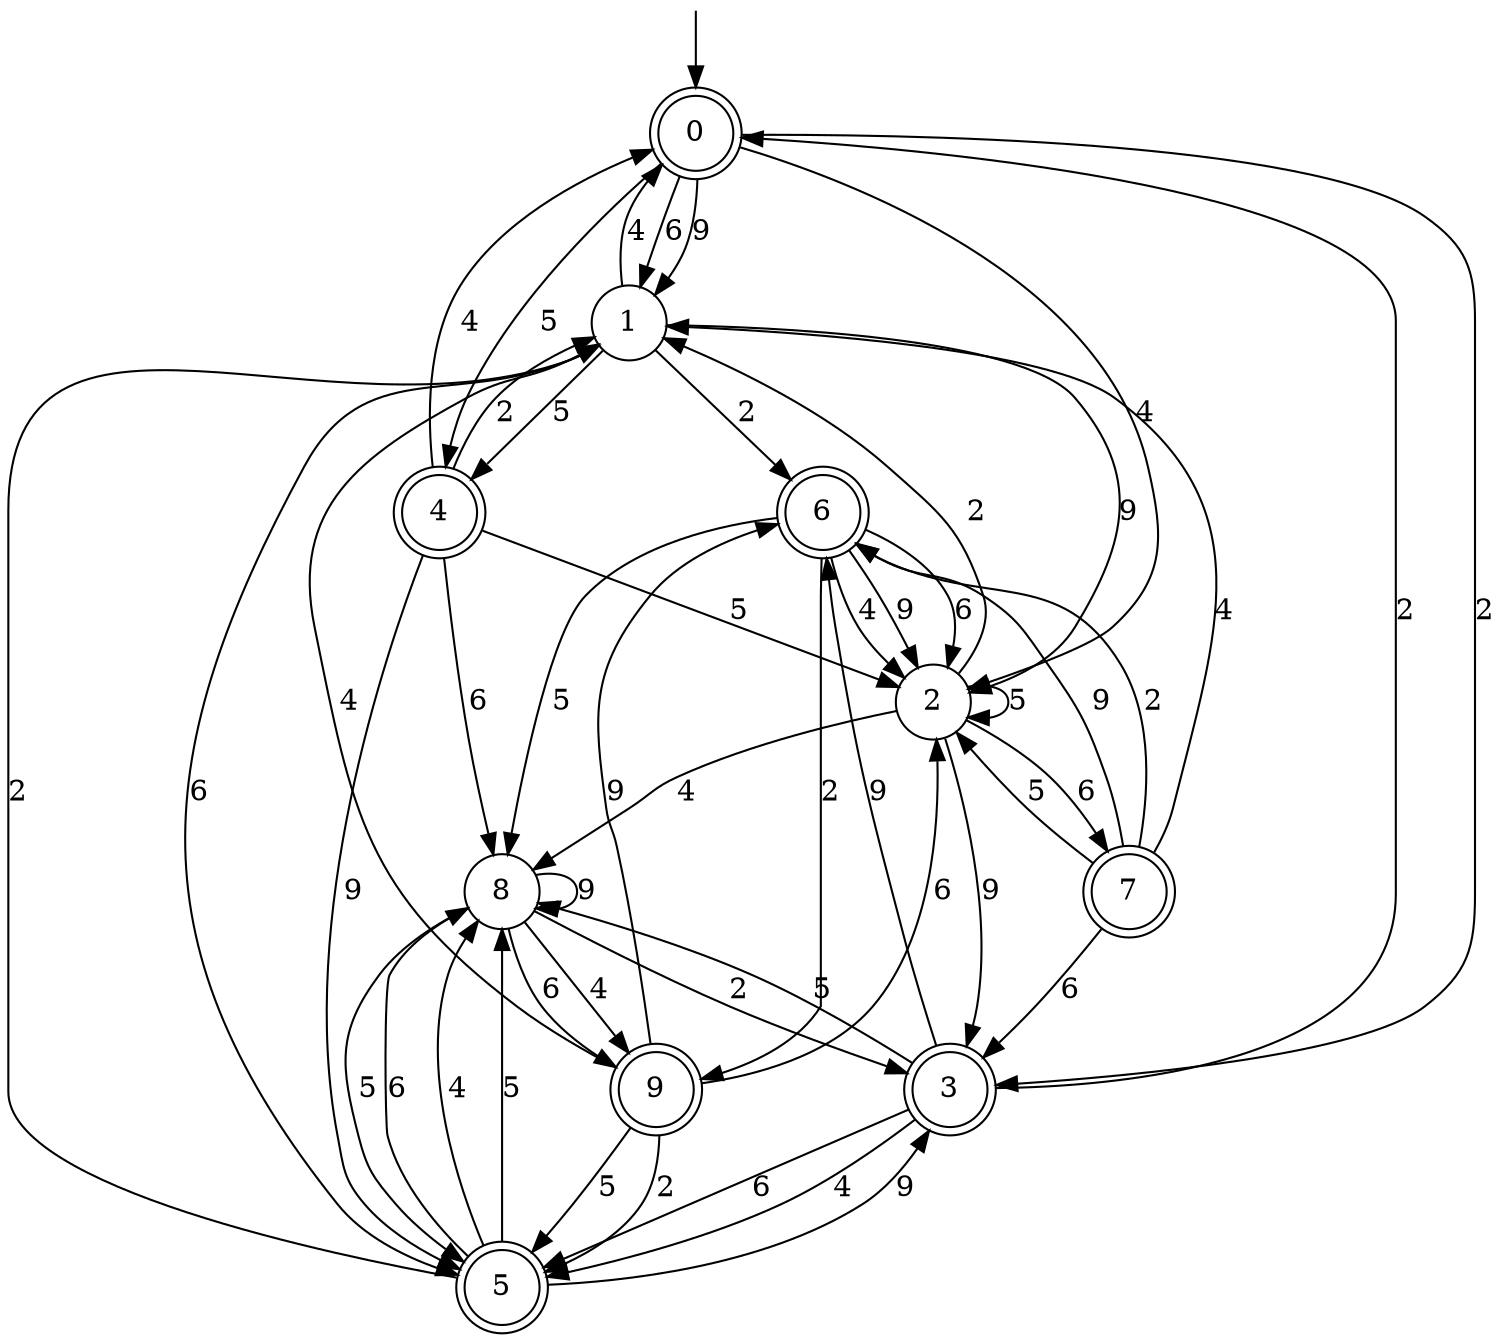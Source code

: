digraph g {

	s0 [shape="doublecircle" label="0"];
	s1 [shape="circle" label="1"];
	s2 [shape="circle" label="2"];
	s3 [shape="doublecircle" label="3"];
	s4 [shape="doublecircle" label="4"];
	s5 [shape="doublecircle" label="5"];
	s6 [shape="doublecircle" label="6"];
	s7 [shape="doublecircle" label="7"];
	s8 [shape="circle" label="8"];
	s9 [shape="doublecircle" label="9"];
	s0 -> s1 [label="6"];
	s0 -> s2 [label="4"];
	s0 -> s1 [label="9"];
	s0 -> s3 [label="2"];
	s0 -> s4 [label="5"];
	s1 -> s5 [label="6"];
	s1 -> s0 [label="4"];
	s1 -> s2 [label="9"];
	s1 -> s6 [label="2"];
	s1 -> s4 [label="5"];
	s2 -> s7 [label="6"];
	s2 -> s8 [label="4"];
	s2 -> s3 [label="9"];
	s2 -> s1 [label="2"];
	s2 -> s2 [label="5"];
	s3 -> s5 [label="6"];
	s3 -> s5 [label="4"];
	s3 -> s6 [label="9"];
	s3 -> s0 [label="2"];
	s3 -> s8 [label="5"];
	s4 -> s8 [label="6"];
	s4 -> s0 [label="4"];
	s4 -> s5 [label="9"];
	s4 -> s1 [label="2"];
	s4 -> s2 [label="5"];
	s5 -> s8 [label="6"];
	s5 -> s8 [label="4"];
	s5 -> s3 [label="9"];
	s5 -> s1 [label="2"];
	s5 -> s8 [label="5"];
	s6 -> s2 [label="6"];
	s6 -> s2 [label="4"];
	s6 -> s2 [label="9"];
	s6 -> s9 [label="2"];
	s6 -> s8 [label="5"];
	s7 -> s3 [label="6"];
	s7 -> s1 [label="4"];
	s7 -> s6 [label="9"];
	s7 -> s6 [label="2"];
	s7 -> s2 [label="5"];
	s8 -> s9 [label="6"];
	s8 -> s9 [label="4"];
	s8 -> s8 [label="9"];
	s8 -> s3 [label="2"];
	s8 -> s5 [label="5"];
	s9 -> s2 [label="6"];
	s9 -> s1 [label="4"];
	s9 -> s6 [label="9"];
	s9 -> s5 [label="2"];
	s9 -> s5 [label="5"];

__start0 [label="" shape="none" width="0" height="0"];
__start0 -> s0;

}
